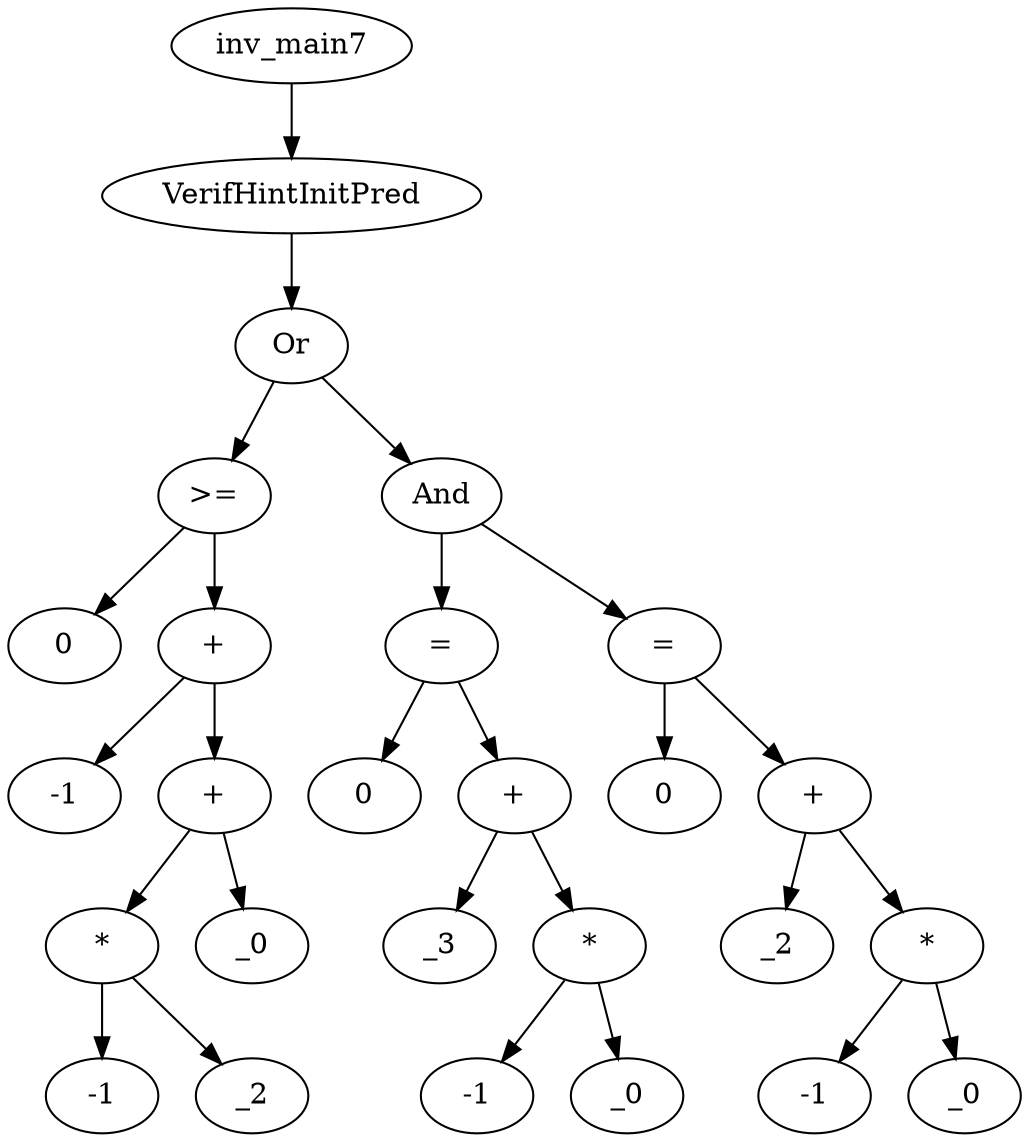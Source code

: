digraph dag {
0 [label="inv_main7"];
1 [label="VerifHintInitPred"];
2 [label="Or"];
3 [label=">="];
4 [label="0"];
5 [label="+"];
6 [label="-1"];
7 [label="+"];
8 [label="*"];
9 [label="-1"];
10 [label="_2"];
11 [label="_0"];
12 [label="And"];
13 [label="="];
14 [label="0"];
15 [label="+"];
16 [label="_3"];
17 [label="*"];
18 [label="-1"];
19 [label="_0"];
20 [label="="];
21 [label="0"];
22 [label="+"];
23 [label="_2"];
24 [label="*"];
25 [label="-1"];
26 [label="_0"];
0->1
1->2
2->3
2 -> 12
3->5
3 -> 4
5->7
5 -> 6
7->8
7 -> 11
8->10
8 -> 9
12->13
12 -> 20
13->15
13 -> 14
15->17
15 -> 16
17->19
17 -> 18
20->22
20 -> 21
22->24
22 -> 23
24->26
24 -> 25
}
